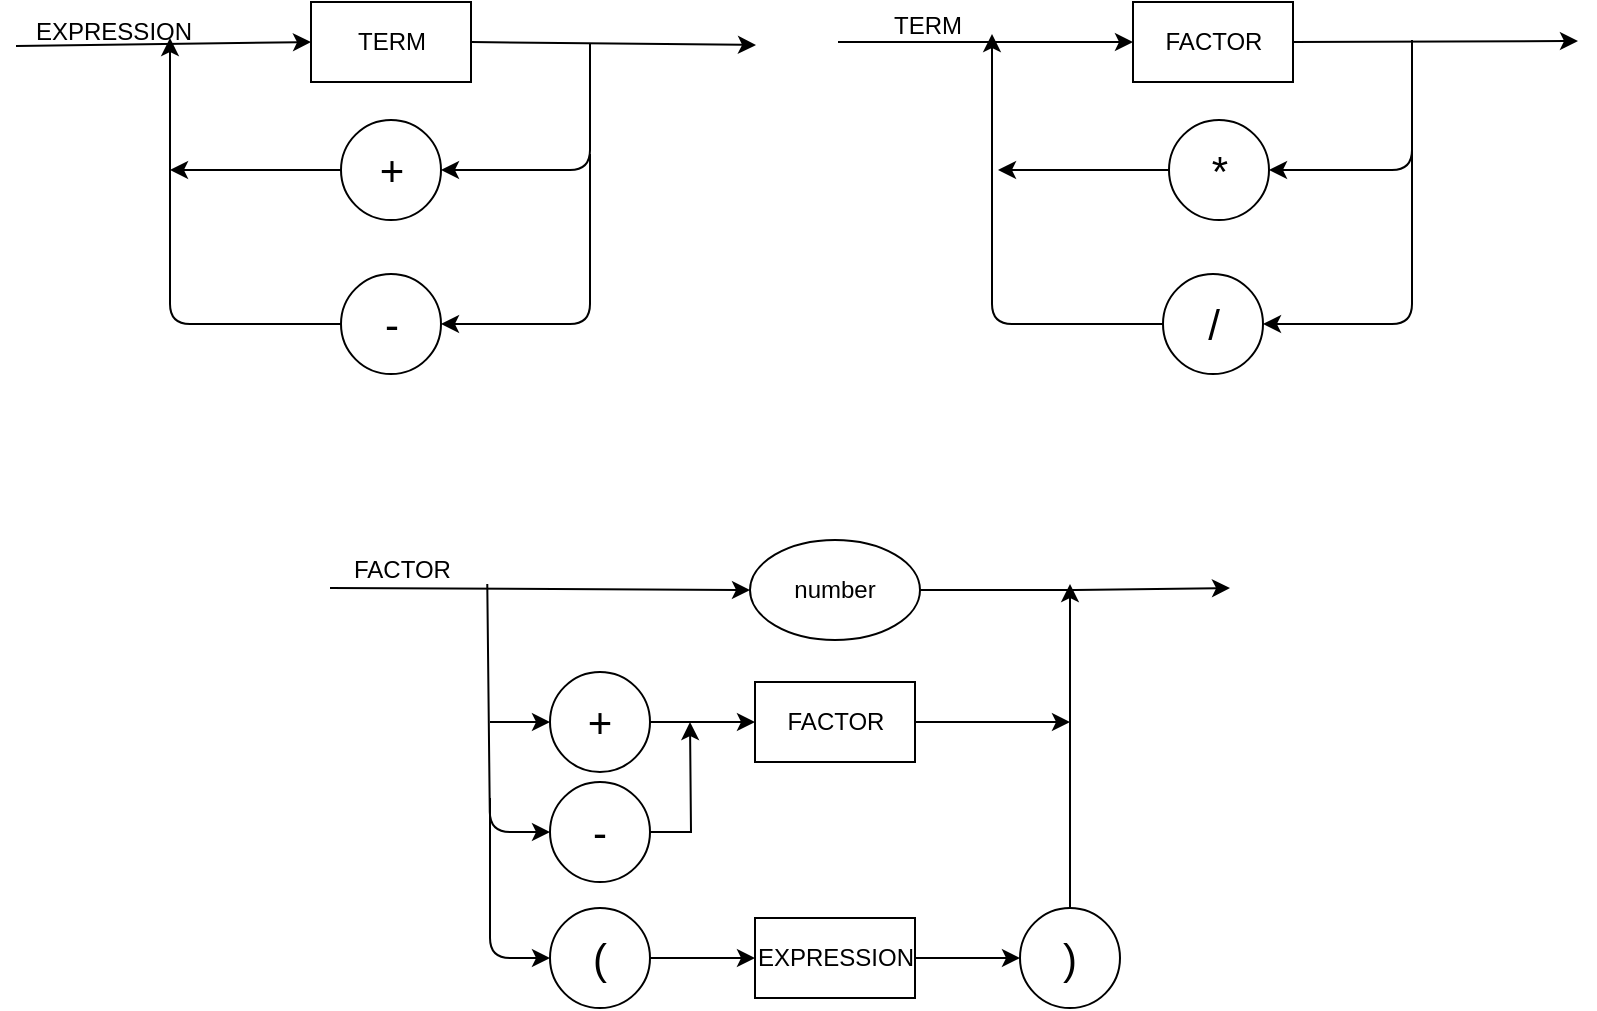 <mxfile version="12.1.3" type="device" pages="1"><diagram id="pCj8xTh7Xs_a3NVwFhpQ" name="Page-1"><mxGraphModel dx="1423" dy="482" grid="1" gridSize="10" guides="1" tooltips="1" connect="1" arrows="1" fold="1" page="1" pageScale="1" pageWidth="827" pageHeight="1169" math="0" shadow="0"><root><mxCell id="0"/><mxCell id="1" parent="0"/><mxCell id="x4lNLeTSzXdwHphkhTjX-5" style="edgeStyle=orthogonalEdgeStyle;rounded=0;orthogonalLoop=1;jettySize=auto;html=1;exitX=1;exitY=0.5;exitDx=0;exitDy=0;" edge="1" parent="1" source="TZiuVNByrKCmKeFnyIP7-1"><mxGeometry relative="1" as="geometry"><mxPoint x="630" y="357" as="targetPoint"/></mxGeometry></mxCell><mxCell id="TZiuVNByrKCmKeFnyIP7-1" value="number" style="ellipse;whiteSpace=wrap;html=1;" parent="1" vertex="1"><mxGeometry x="390" y="333" width="85" height="50" as="geometry"/></mxCell><mxCell id="TZiuVNByrKCmKeFnyIP7-2" value="" style="endArrow=classic;html=1;entryX=0;entryY=0.5;entryDx=0;entryDy=0;" parent="1" target="x4lNLeTSzXdwHphkhTjX-1" edge="1"><mxGeometry width="50" height="50" relative="1" as="geometry"><mxPoint x="434" y="84" as="sourcePoint"/><mxPoint x="624" y="149" as="targetPoint"/></mxGeometry></mxCell><mxCell id="TZiuVNByrKCmKeFnyIP7-3" value="" style="endArrow=classic;html=1;entryX=0;entryY=0.5;entryDx=0;entryDy=0;exitX=1;exitY=0.5;exitDx=0;exitDy=0;" parent="1" edge="1" source="x4lNLeTSzXdwHphkhTjX-1"><mxGeometry width="50" height="50" relative="1" as="geometry"><mxPoint x="690" y="150" as="sourcePoint"/><mxPoint x="804" y="83.5" as="targetPoint"/></mxGeometry></mxCell><mxCell id="TZiuVNByrKCmKeFnyIP7-4" value="" style="endArrow=classic;html=1;" parent="1" target="TZiuVNByrKCmKeFnyIP7-5" edge="1"><mxGeometry width="50" height="50" relative="1" as="geometry"><mxPoint x="721" y="83" as="sourcePoint"/><mxPoint x="661" y="170" as="targetPoint"/><Array as="points"><mxPoint x="721" y="148"/></Array></mxGeometry></mxCell><mxCell id="TZiuVNByrKCmKeFnyIP7-5" value="&lt;div style=&quot;text-align: justify&quot;&gt;&lt;span&gt;&lt;font style=&quot;font-size: 21px&quot;&gt;*&lt;/font&gt;&lt;/span&gt;&lt;/div&gt;" style="ellipse;whiteSpace=wrap;html=1;" parent="1" vertex="1"><mxGeometry x="599.5" y="123" width="50" height="50" as="geometry"/></mxCell><mxCell id="TZiuVNByrKCmKeFnyIP7-6" value="&lt;div style=&quot;text-align: justify&quot;&gt;&lt;span&gt;&lt;font style=&quot;font-size: 21px&quot;&gt;/&lt;/font&gt;&lt;/span&gt;&lt;/div&gt;" style="ellipse;whiteSpace=wrap;html=1;" parent="1" vertex="1"><mxGeometry x="596.5" y="200" width="50" height="50" as="geometry"/></mxCell><mxCell id="TZiuVNByrKCmKeFnyIP7-7" value="" style="endArrow=classic;html=1;entryX=1;entryY=0.5;entryDx=0;entryDy=0;" parent="1" target="TZiuVNByrKCmKeFnyIP7-6" edge="1"><mxGeometry width="50" height="50" relative="1" as="geometry"><mxPoint x="721" y="130" as="sourcePoint"/><mxPoint x="481" y="310" as="targetPoint"/><Array as="points"><mxPoint x="721" y="225"/></Array></mxGeometry></mxCell><mxCell id="TZiuVNByrKCmKeFnyIP7-8" value="" style="endArrow=classic;html=1;exitX=0;exitY=0.5;exitDx=0;exitDy=0;" parent="1" source="TZiuVNByrKCmKeFnyIP7-6" edge="1"><mxGeometry width="50" height="50" relative="1" as="geometry"><mxPoint x="431" y="360" as="sourcePoint"/><mxPoint x="511" y="80" as="targetPoint"/><Array as="points"><mxPoint x="511" y="225"/></Array></mxGeometry></mxCell><mxCell id="TZiuVNByrKCmKeFnyIP7-9" value="" style="endArrow=classic;html=1;exitX=0;exitY=0.5;exitDx=0;exitDy=0;" parent="1" source="TZiuVNByrKCmKeFnyIP7-5" edge="1"><mxGeometry width="50" height="50" relative="1" as="geometry"><mxPoint x="434" y="333" as="sourcePoint"/><mxPoint x="514" y="148" as="targetPoint"/></mxGeometry></mxCell><mxCell id="TZiuVNByrKCmKeFnyIP7-11" value="" style="endArrow=classic;html=1;entryX=0;entryY=0.5;entryDx=0;entryDy=0;" parent="1" target="TZiuVNByrKCmKeFnyIP7-21" edge="1"><mxGeometry width="50" height="50" relative="1" as="geometry"><mxPoint x="23" y="86" as="sourcePoint"/><mxPoint x="150" y="130" as="targetPoint"/></mxGeometry></mxCell><mxCell id="TZiuVNByrKCmKeFnyIP7-12" value="" style="endArrow=classic;html=1;entryX=0;entryY=0.5;entryDx=0;entryDy=0;exitX=1;exitY=0.5;exitDx=0;exitDy=0;" parent="1" source="TZiuVNByrKCmKeFnyIP7-21" edge="1"><mxGeometry width="50" height="50" relative="1" as="geometry"><mxPoint x="270" y="130" as="sourcePoint"/><mxPoint x="393" y="85.5" as="targetPoint"/></mxGeometry></mxCell><mxCell id="TZiuVNByrKCmKeFnyIP7-13" value="" style="endArrow=classic;html=1;" parent="1" target="TZiuVNByrKCmKeFnyIP7-14" edge="1"><mxGeometry width="50" height="50" relative="1" as="geometry"><mxPoint x="310" y="85" as="sourcePoint"/><mxPoint x="250" y="172" as="targetPoint"/><Array as="points"><mxPoint x="310" y="148"/></Array></mxGeometry></mxCell><mxCell id="TZiuVNByrKCmKeFnyIP7-14" value="&lt;div style=&quot;text-align: justify&quot;&gt;&lt;span&gt;&lt;font style=&quot;font-size: 21px&quot;&gt;+&lt;/font&gt;&lt;/span&gt;&lt;/div&gt;" style="ellipse;whiteSpace=wrap;html=1;" parent="1" vertex="1"><mxGeometry x="185.5" y="123" width="50" height="50" as="geometry"/></mxCell><mxCell id="TZiuVNByrKCmKeFnyIP7-15" value="&lt;div style=&quot;text-align: justify&quot;&gt;&lt;span&gt;&lt;font style=&quot;font-size: 21px&quot;&gt;-&lt;/font&gt;&lt;/span&gt;&lt;/div&gt;" style="ellipse;whiteSpace=wrap;html=1;" parent="1" vertex="1"><mxGeometry x="185.5" y="200" width="50" height="50" as="geometry"/></mxCell><mxCell id="TZiuVNByrKCmKeFnyIP7-16" value="" style="endArrow=classic;html=1;entryX=1;entryY=0.5;entryDx=0;entryDy=0;" parent="1" target="TZiuVNByrKCmKeFnyIP7-15" edge="1"><mxGeometry width="50" height="50" relative="1" as="geometry"><mxPoint x="310" y="140" as="sourcePoint"/><mxPoint x="70" y="312" as="targetPoint"/><Array as="points"><mxPoint x="310" y="225"/></Array></mxGeometry></mxCell><mxCell id="TZiuVNByrKCmKeFnyIP7-17" value="" style="endArrow=classic;html=1;exitX=0;exitY=0.5;exitDx=0;exitDy=0;" parent="1" source="TZiuVNByrKCmKeFnyIP7-15" edge="1"><mxGeometry width="50" height="50" relative="1" as="geometry"><mxPoint x="20" y="362" as="sourcePoint"/><mxPoint x="100" y="82" as="targetPoint"/><Array as="points"><mxPoint x="100" y="225"/></Array></mxGeometry></mxCell><mxCell id="TZiuVNByrKCmKeFnyIP7-18" value="" style="endArrow=classic;html=1;exitX=0;exitY=0.5;exitDx=0;exitDy=0;" parent="1" source="TZiuVNByrKCmKeFnyIP7-14" edge="1"><mxGeometry width="50" height="50" relative="1" as="geometry"><mxPoint x="20" y="333" as="sourcePoint"/><mxPoint x="100" y="148" as="targetPoint"/></mxGeometry></mxCell><mxCell id="TZiuVNByrKCmKeFnyIP7-19" value="EXPRESSION" style="text;html=1;resizable=0;points=[];autosize=1;align=left;verticalAlign=top;spacingTop=-4;" parent="1" vertex="1"><mxGeometry x="31" y="69" width="90" height="20" as="geometry"/></mxCell><mxCell id="TZiuVNByrKCmKeFnyIP7-20" value="TERM" style="text;html=1;resizable=0;points=[];autosize=1;align=left;verticalAlign=top;spacingTop=-4;" parent="1" vertex="1"><mxGeometry x="460" y="66" width="50" height="20" as="geometry"/></mxCell><mxCell id="TZiuVNByrKCmKeFnyIP7-21" value="TERM" style="rounded=0;whiteSpace=wrap;html=1;" parent="1" vertex="1"><mxGeometry x="170.5" y="64" width="80" height="40" as="geometry"/></mxCell><mxCell id="x4lNLeTSzXdwHphkhTjX-1" value="FACTOR" style="rounded=0;whiteSpace=wrap;html=1;" vertex="1" parent="1"><mxGeometry x="581.5" y="64" width="80" height="40" as="geometry"/></mxCell><mxCell id="x4lNLeTSzXdwHphkhTjX-4" value="" style="endArrow=classic;html=1;entryX=0;entryY=0.5;entryDx=0;entryDy=0;" edge="1" parent="1" target="TZiuVNByrKCmKeFnyIP7-1"><mxGeometry width="50" height="50" relative="1" as="geometry"><mxPoint x="180" y="357" as="sourcePoint"/><mxPoint x="70" y="402" as="targetPoint"/></mxGeometry></mxCell><mxCell id="x4lNLeTSzXdwHphkhTjX-6" value="FACTOR" style="text;html=1;resizable=0;points=[];autosize=1;align=left;verticalAlign=top;spacingTop=-4;" vertex="1" parent="1"><mxGeometry x="190" y="338" width="60" height="20" as="geometry"/></mxCell><mxCell id="x4lNLeTSzXdwHphkhTjX-18" style="edgeStyle=orthogonalEdgeStyle;rounded=0;orthogonalLoop=1;jettySize=auto;html=1;exitX=1;exitY=0.5;exitDx=0;exitDy=0;" edge="1" parent="1" source="x4lNLeTSzXdwHphkhTjX-7"><mxGeometry relative="1" as="geometry"><mxPoint x="550" y="424" as="targetPoint"/><mxPoint x="472" y="426.667" as="sourcePoint"/></mxGeometry></mxCell><mxCell id="x4lNLeTSzXdwHphkhTjX-7" value="FACTOR" style="rounded=0;whiteSpace=wrap;html=1;" vertex="1" parent="1"><mxGeometry x="392.5" y="404" width="80" height="40" as="geometry"/></mxCell><mxCell id="x4lNLeTSzXdwHphkhTjX-21" style="edgeStyle=orthogonalEdgeStyle;rounded=0;orthogonalLoop=1;jettySize=auto;html=1;exitX=1;exitY=0.5;exitDx=0;exitDy=0;entryX=0;entryY=0.5;entryDx=0;entryDy=0;" edge="1" parent="1" source="x4lNLeTSzXdwHphkhTjX-8" target="x4lNLeTSzXdwHphkhTjX-12"><mxGeometry relative="1" as="geometry"/></mxCell><mxCell id="x4lNLeTSzXdwHphkhTjX-8" value="EXPRESSION" style="rounded=0;whiteSpace=wrap;html=1;" vertex="1" parent="1"><mxGeometry x="392.5" y="522" width="80" height="40" as="geometry"/></mxCell><mxCell id="x4lNLeTSzXdwHphkhTjX-13" style="edgeStyle=orthogonalEdgeStyle;rounded=0;orthogonalLoop=1;jettySize=auto;html=1;exitX=1;exitY=0.5;exitDx=0;exitDy=0;entryX=0;entryY=0.5;entryDx=0;entryDy=0;" edge="1" parent="1" source="x4lNLeTSzXdwHphkhTjX-9" target="x4lNLeTSzXdwHphkhTjX-7"><mxGeometry relative="1" as="geometry"/></mxCell><mxCell id="x4lNLeTSzXdwHphkhTjX-9" value="&lt;div style=&quot;text-align: justify&quot;&gt;&lt;span&gt;&lt;font style=&quot;font-size: 21px&quot;&gt;+&lt;/font&gt;&lt;/span&gt;&lt;/div&gt;" style="ellipse;whiteSpace=wrap;html=1;" vertex="1" parent="1"><mxGeometry x="290" y="399" width="50" height="50" as="geometry"/></mxCell><mxCell id="x4lNLeTSzXdwHphkhTjX-14" style="edgeStyle=orthogonalEdgeStyle;rounded=0;orthogonalLoop=1;jettySize=auto;html=1;exitX=1;exitY=0.5;exitDx=0;exitDy=0;" edge="1" parent="1" source="x4lNLeTSzXdwHphkhTjX-10"><mxGeometry relative="1" as="geometry"><mxPoint x="360" y="424" as="targetPoint"/></mxGeometry></mxCell><mxCell id="x4lNLeTSzXdwHphkhTjX-10" value="&lt;div style=&quot;text-align: justify&quot;&gt;&lt;span&gt;&lt;font style=&quot;font-size: 21px&quot;&gt;-&lt;/font&gt;&lt;/span&gt;&lt;/div&gt;" style="ellipse;whiteSpace=wrap;html=1;" vertex="1" parent="1"><mxGeometry x="290" y="454" width="50" height="50" as="geometry"/></mxCell><mxCell id="x4lNLeTSzXdwHphkhTjX-19" style="edgeStyle=orthogonalEdgeStyle;rounded=0;orthogonalLoop=1;jettySize=auto;html=1;exitX=1;exitY=0.5;exitDx=0;exitDy=0;entryX=0;entryY=0.5;entryDx=0;entryDy=0;" edge="1" parent="1" source="x4lNLeTSzXdwHphkhTjX-11" target="x4lNLeTSzXdwHphkhTjX-8"><mxGeometry relative="1" as="geometry"/></mxCell><mxCell id="x4lNLeTSzXdwHphkhTjX-11" value="&lt;div style=&quot;text-align: justify&quot;&gt;&lt;span&gt;&lt;font style=&quot;font-size: 21px&quot;&gt;(&lt;/font&gt;&lt;/span&gt;&lt;/div&gt;" style="ellipse;whiteSpace=wrap;html=1;" vertex="1" parent="1"><mxGeometry x="290" y="517" width="50" height="50" as="geometry"/></mxCell><mxCell id="x4lNLeTSzXdwHphkhTjX-20" style="edgeStyle=orthogonalEdgeStyle;rounded=0;orthogonalLoop=1;jettySize=auto;html=1;exitX=0.5;exitY=0;exitDx=0;exitDy=0;" edge="1" parent="1" source="x4lNLeTSzXdwHphkhTjX-12"><mxGeometry relative="1" as="geometry"><mxPoint x="550" y="355" as="targetPoint"/><mxPoint x="550" y="512" as="sourcePoint"/><Array as="points"/></mxGeometry></mxCell><mxCell id="x4lNLeTSzXdwHphkhTjX-12" value="&lt;div style=&quot;text-align: justify&quot;&gt;&lt;span&gt;&lt;font style=&quot;font-size: 21px&quot;&gt;)&lt;/font&gt;&lt;/span&gt;&lt;/div&gt;" style="ellipse;whiteSpace=wrap;html=1;" vertex="1" parent="1"><mxGeometry x="525" y="517" width="50" height="50" as="geometry"/></mxCell><mxCell id="x4lNLeTSzXdwHphkhTjX-15" value="" style="endArrow=classic;html=1;entryX=0;entryY=0.5;entryDx=0;entryDy=0;" edge="1" parent="1" target="x4lNLeTSzXdwHphkhTjX-9"><mxGeometry width="50" height="50" relative="1" as="geometry"><mxPoint x="260" y="424" as="sourcePoint"/><mxPoint x="70" y="644" as="targetPoint"/><Array as="points"/></mxGeometry></mxCell><mxCell id="x4lNLeTSzXdwHphkhTjX-16" value="" style="endArrow=classic;html=1;entryX=0;entryY=0.5;entryDx=0;entryDy=0;exitX=1.144;exitY=0.85;exitDx=0;exitDy=0;exitPerimeter=0;" edge="1" parent="1" source="x4lNLeTSzXdwHphkhTjX-6" target="x4lNLeTSzXdwHphkhTjX-10"><mxGeometry width="50" height="50" relative="1" as="geometry"><mxPoint x="260" y="382" as="sourcePoint"/><mxPoint x="70" y="652" as="targetPoint"/><Array as="points"><mxPoint x="260" y="479"/></Array></mxGeometry></mxCell><mxCell id="x4lNLeTSzXdwHphkhTjX-17" value="" style="endArrow=classic;html=1;entryX=0;entryY=0.5;entryDx=0;entryDy=0;" edge="1" parent="1" target="x4lNLeTSzXdwHphkhTjX-11"><mxGeometry width="50" height="50" relative="1" as="geometry"><mxPoint x="260" y="462" as="sourcePoint"/><mxPoint x="290" y="552" as="targetPoint"/><Array as="points"><mxPoint x="260" y="542"/></Array></mxGeometry></mxCell></root></mxGraphModel></diagram></mxfile>